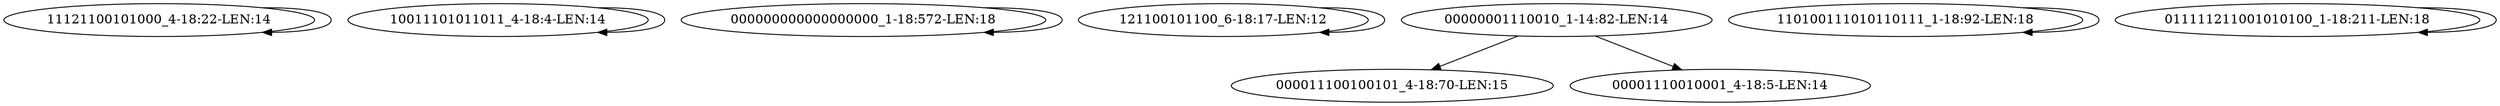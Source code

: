 digraph G {
    "11121100101000_4-18:22-LEN:14" -> "11121100101000_4-18:22-LEN:14";
    "10011101011011_4-18:4-LEN:14" -> "10011101011011_4-18:4-LEN:14";
    "000000000000000000_1-18:572-LEN:18" -> "000000000000000000_1-18:572-LEN:18";
    "121100101100_6-18:17-LEN:12" -> "121100101100_6-18:17-LEN:12";
    "00000001110010_1-14:82-LEN:14" -> "000011100100101_4-18:70-LEN:15";
    "00000001110010_1-14:82-LEN:14" -> "00001110010001_4-18:5-LEN:14";
    "110100111010110111_1-18:92-LEN:18" -> "110100111010110111_1-18:92-LEN:18";
    "011111211001010100_1-18:211-LEN:18" -> "011111211001010100_1-18:211-LEN:18";
}
